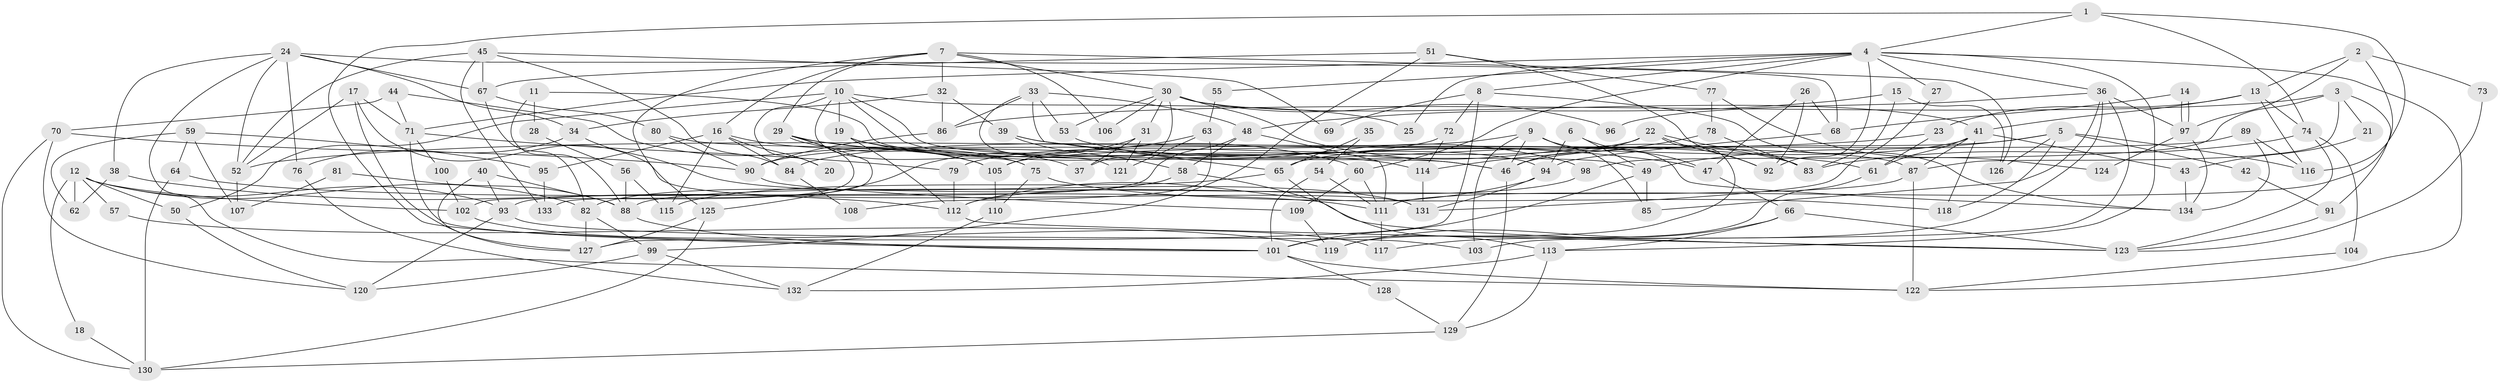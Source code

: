 // coarse degree distribution, {3: 0.225, 12: 0.0375, 6: 0.1, 10: 0.0375, 8: 0.0375, 14: 0.0125, 5: 0.15, 11: 0.0125, 7: 0.05, 9: 0.0125, 4: 0.15, 13: 0.025, 2: 0.15}
// Generated by graph-tools (version 1.1) at 2025/18/03/04/25 18:18:49]
// undirected, 134 vertices, 268 edges
graph export_dot {
graph [start="1"]
  node [color=gray90,style=filled];
  1;
  2;
  3;
  4;
  5;
  6;
  7;
  8;
  9;
  10;
  11;
  12;
  13;
  14;
  15;
  16;
  17;
  18;
  19;
  20;
  21;
  22;
  23;
  24;
  25;
  26;
  27;
  28;
  29;
  30;
  31;
  32;
  33;
  34;
  35;
  36;
  37;
  38;
  39;
  40;
  41;
  42;
  43;
  44;
  45;
  46;
  47;
  48;
  49;
  50;
  51;
  52;
  53;
  54;
  55;
  56;
  57;
  58;
  59;
  60;
  61;
  62;
  63;
  64;
  65;
  66;
  67;
  68;
  69;
  70;
  71;
  72;
  73;
  74;
  75;
  76;
  77;
  78;
  79;
  80;
  81;
  82;
  83;
  84;
  85;
  86;
  87;
  88;
  89;
  90;
  91;
  92;
  93;
  94;
  95;
  96;
  97;
  98;
  99;
  100;
  101;
  102;
  103;
  104;
  105;
  106;
  107;
  108;
  109;
  110;
  111;
  112;
  113;
  114;
  115;
  116;
  117;
  118;
  119;
  120;
  121;
  122;
  123;
  124;
  125;
  126;
  127;
  128;
  129;
  130;
  131;
  132;
  133;
  134;
  1 -- 101;
  1 -- 4;
  1 -- 74;
  1 -- 116;
  2 -- 13;
  2 -- 97;
  2 -- 73;
  2 -- 111;
  3 -- 87;
  3 -- 86;
  3 -- 21;
  3 -- 91;
  3 -- 98;
  4 -- 71;
  4 -- 8;
  4 -- 25;
  4 -- 27;
  4 -- 36;
  4 -- 55;
  4 -- 60;
  4 -- 92;
  4 -- 113;
  4 -- 122;
  5 -- 126;
  5 -- 118;
  5 -- 42;
  5 -- 46;
  5 -- 49;
  5 -- 116;
  6 -- 94;
  6 -- 47;
  6 -- 49;
  7 -- 29;
  7 -- 32;
  7 -- 16;
  7 -- 30;
  7 -- 106;
  7 -- 125;
  7 -- 126;
  8 -- 127;
  8 -- 134;
  8 -- 69;
  8 -- 72;
  9 -- 134;
  9 -- 85;
  9 -- 46;
  9 -- 84;
  9 -- 103;
  10 -- 75;
  10 -- 49;
  10 -- 19;
  10 -- 20;
  10 -- 25;
  10 -- 50;
  10 -- 94;
  11 -- 88;
  11 -- 46;
  11 -- 28;
  12 -- 93;
  12 -- 82;
  12 -- 18;
  12 -- 50;
  12 -- 57;
  12 -- 62;
  12 -- 102;
  13 -- 74;
  13 -- 116;
  13 -- 23;
  13 -- 41;
  14 -- 68;
  14 -- 97;
  14 -- 97;
  15 -- 48;
  15 -- 83;
  15 -- 126;
  16 -- 95;
  16 -- 20;
  16 -- 84;
  16 -- 105;
  16 -- 115;
  17 -- 71;
  17 -- 52;
  17 -- 127;
  17 -- 131;
  18 -- 130;
  19 -- 60;
  19 -- 112;
  19 -- 114;
  21 -- 43;
  22 -- 46;
  22 -- 101;
  22 -- 79;
  22 -- 83;
  22 -- 92;
  23 -- 52;
  23 -- 61;
  24 -- 122;
  24 -- 68;
  24 -- 34;
  24 -- 38;
  24 -- 52;
  24 -- 67;
  24 -- 76;
  26 -- 92;
  26 -- 47;
  26 -- 68;
  27 -- 131;
  28 -- 56;
  29 -- 46;
  29 -- 102;
  29 -- 37;
  29 -- 75;
  29 -- 133;
  30 -- 31;
  30 -- 37;
  30 -- 41;
  30 -- 53;
  30 -- 83;
  30 -- 96;
  30 -- 106;
  31 -- 125;
  31 -- 37;
  31 -- 121;
  32 -- 34;
  32 -- 86;
  32 -- 39;
  33 -- 53;
  33 -- 48;
  33 -- 65;
  33 -- 86;
  33 -- 121;
  34 -- 131;
  34 -- 76;
  35 -- 65;
  35 -- 54;
  36 -- 103;
  36 -- 85;
  36 -- 96;
  36 -- 97;
  36 -- 117;
  38 -- 112;
  38 -- 62;
  39 -- 61;
  39 -- 47;
  39 -- 58;
  40 -- 127;
  40 -- 93;
  40 -- 88;
  41 -- 43;
  41 -- 61;
  41 -- 65;
  41 -- 87;
  41 -- 118;
  42 -- 91;
  43 -- 134;
  44 -- 70;
  44 -- 71;
  44 -- 105;
  45 -- 67;
  45 -- 84;
  45 -- 52;
  45 -- 69;
  45 -- 133;
  46 -- 129;
  47 -- 66;
  48 -- 111;
  48 -- 58;
  48 -- 93;
  49 -- 85;
  49 -- 101;
  50 -- 120;
  51 -- 67;
  51 -- 92;
  51 -- 77;
  51 -- 99;
  52 -- 107;
  53 -- 98;
  54 -- 111;
  54 -- 101;
  55 -- 63;
  56 -- 88;
  56 -- 115;
  57 -- 119;
  58 -- 82;
  58 -- 123;
  59 -- 62;
  59 -- 64;
  59 -- 95;
  59 -- 107;
  60 -- 109;
  60 -- 111;
  61 -- 119;
  63 -- 105;
  63 -- 121;
  63 -- 108;
  64 -- 130;
  64 -- 111;
  65 -- 113;
  65 -- 115;
  66 -- 113;
  66 -- 123;
  66 -- 119;
  67 -- 80;
  67 -- 82;
  68 -- 94;
  70 -- 130;
  70 -- 120;
  70 -- 90;
  71 -- 101;
  71 -- 79;
  71 -- 100;
  72 -- 114;
  72 -- 90;
  73 -- 123;
  74 -- 83;
  74 -- 104;
  74 -- 123;
  75 -- 110;
  75 -- 118;
  76 -- 132;
  77 -- 78;
  77 -- 124;
  78 -- 83;
  78 -- 114;
  79 -- 112;
  80 -- 87;
  80 -- 90;
  81 -- 88;
  81 -- 107;
  82 -- 99;
  82 -- 127;
  84 -- 108;
  86 -- 90;
  87 -- 88;
  87 -- 122;
  88 -- 101;
  89 -- 105;
  89 -- 116;
  89 -- 134;
  90 -- 109;
  91 -- 123;
  93 -- 120;
  93 -- 103;
  94 -- 112;
  94 -- 131;
  95 -- 133;
  97 -- 124;
  97 -- 134;
  98 -- 112;
  99 -- 132;
  99 -- 120;
  100 -- 102;
  101 -- 122;
  101 -- 128;
  102 -- 117;
  104 -- 122;
  105 -- 110;
  109 -- 119;
  110 -- 132;
  111 -- 117;
  112 -- 123;
  113 -- 129;
  113 -- 132;
  114 -- 131;
  125 -- 127;
  125 -- 130;
  128 -- 129;
  129 -- 130;
}
